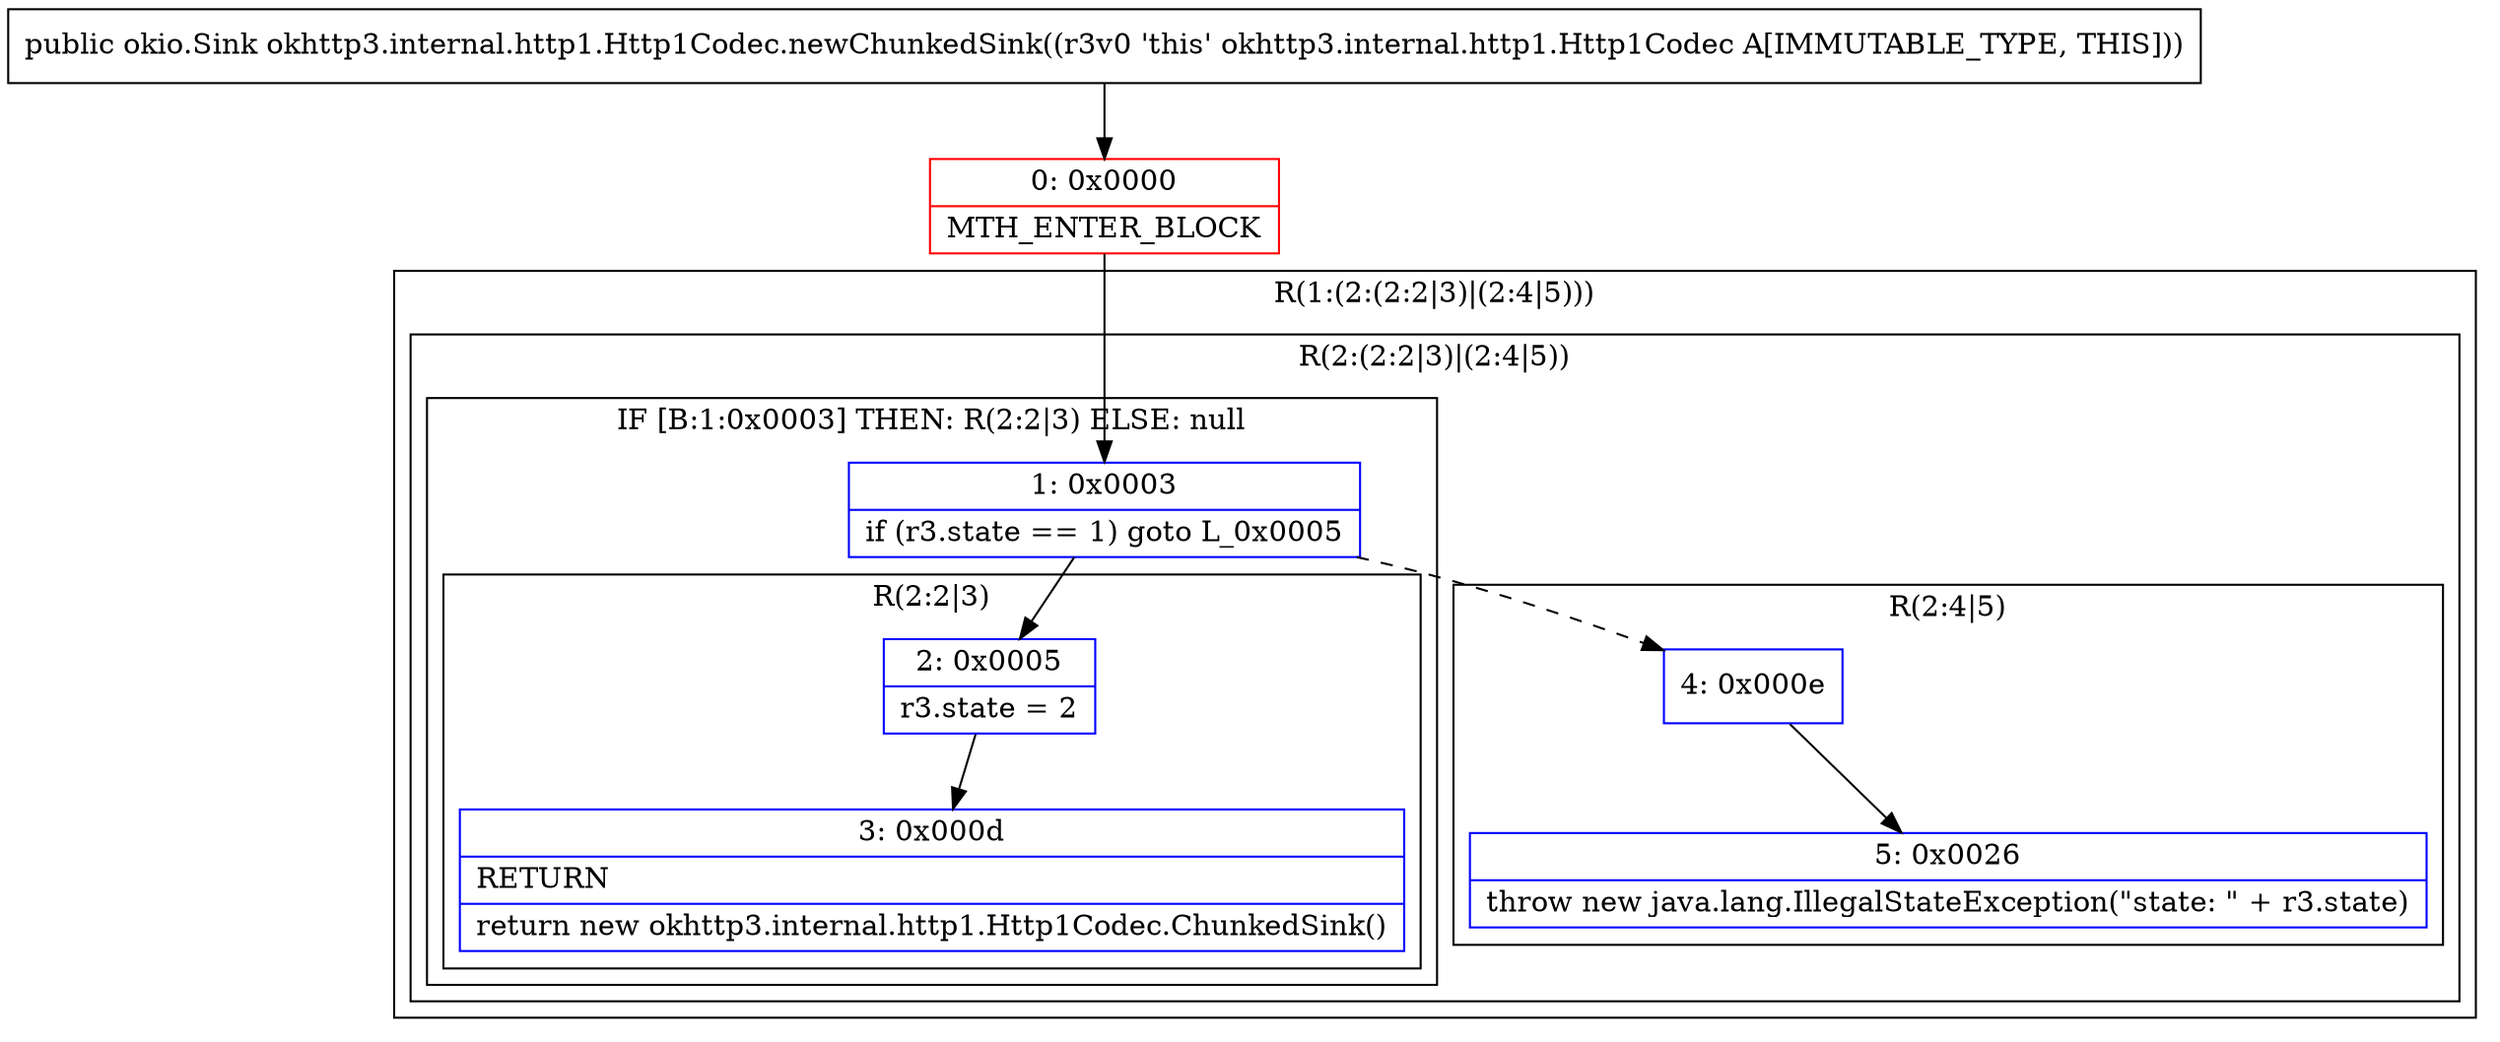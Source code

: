 digraph "CFG forokhttp3.internal.http1.Http1Codec.newChunkedSink()Lokio\/Sink;" {
subgraph cluster_Region_239494902 {
label = "R(1:(2:(2:2|3)|(2:4|5)))";
node [shape=record,color=blue];
subgraph cluster_Region_252946031 {
label = "R(2:(2:2|3)|(2:4|5))";
node [shape=record,color=blue];
subgraph cluster_IfRegion_2075196412 {
label = "IF [B:1:0x0003] THEN: R(2:2|3) ELSE: null";
node [shape=record,color=blue];
Node_1 [shape=record,label="{1\:\ 0x0003|if (r3.state == 1) goto L_0x0005\l}"];
subgraph cluster_Region_16399451 {
label = "R(2:2|3)";
node [shape=record,color=blue];
Node_2 [shape=record,label="{2\:\ 0x0005|r3.state = 2\l}"];
Node_3 [shape=record,label="{3\:\ 0x000d|RETURN\l|return new okhttp3.internal.http1.Http1Codec.ChunkedSink()\l}"];
}
}
subgraph cluster_Region_1035373412 {
label = "R(2:4|5)";
node [shape=record,color=blue];
Node_4 [shape=record,label="{4\:\ 0x000e}"];
Node_5 [shape=record,label="{5\:\ 0x0026|throw new java.lang.IllegalStateException(\"state: \" + r3.state)\l}"];
}
}
}
Node_0 [shape=record,color=red,label="{0\:\ 0x0000|MTH_ENTER_BLOCK\l}"];
MethodNode[shape=record,label="{public okio.Sink okhttp3.internal.http1.Http1Codec.newChunkedSink((r3v0 'this' okhttp3.internal.http1.Http1Codec A[IMMUTABLE_TYPE, THIS])) }"];
MethodNode -> Node_0;
Node_1 -> Node_2;
Node_1 -> Node_4[style=dashed];
Node_2 -> Node_3;
Node_4 -> Node_5;
Node_0 -> Node_1;
}

